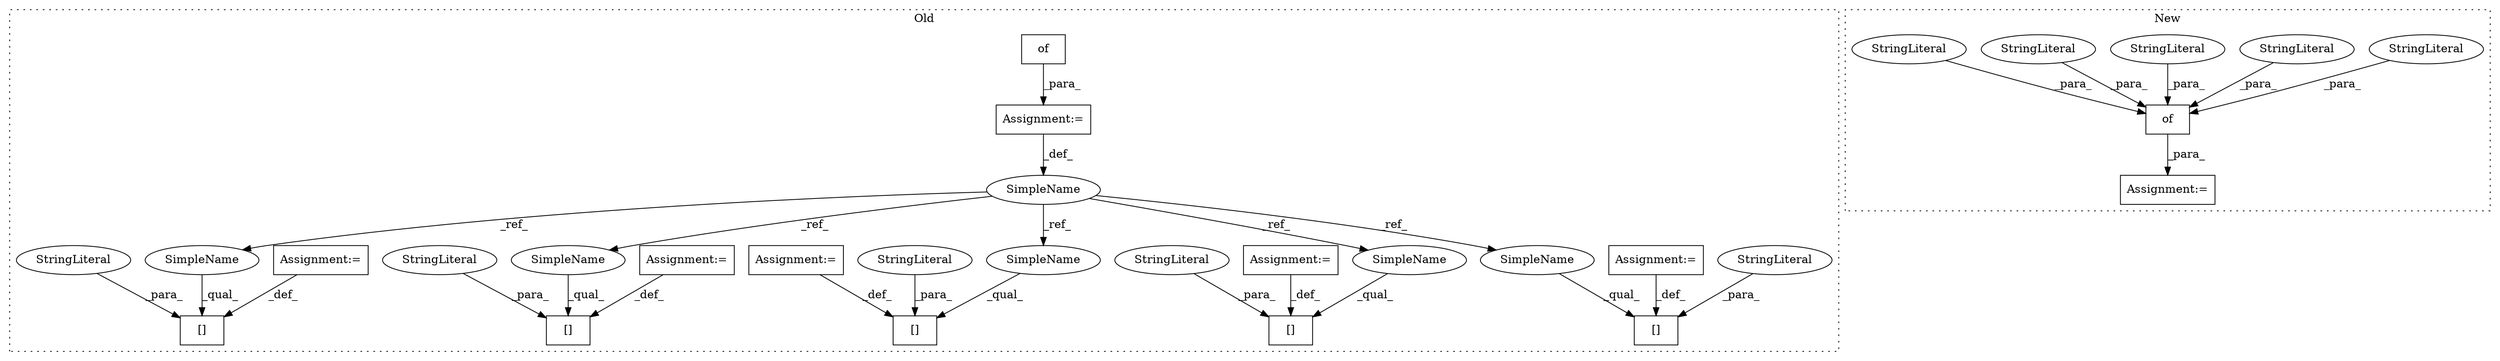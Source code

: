 digraph G {
subgraph cluster0 {
1 [label="[]" a="2" s="17631,17650" l="8,1" shape="box"];
3 [label="StringLiteral" a="45" s="17639" l="11" shape="ellipse"];
9 [label="Assignment:=" a="7" s="17651" l="1" shape="box"];
10 [label="of" a="32" s="17560" l="4" shape="box"];
11 [label="[]" a="2" s="17731,17751" l="8,1" shape="box"];
12 [label="SimpleName" a="42" s="17548" l="7" shape="ellipse"];
13 [label="[]" a="2" s="17662,17677" l="8,1" shape="box"];
14 [label="Assignment:=" a="7" s="17752" l="1" shape="box"];
15 [label="[]" a="2" s="17570,17591" l="8,1" shape="box"];
16 [label="StringLiteral" a="45" s="17578" l="13" shape="ellipse"];
17 [label="[]" a="2" s="17935,17955" l="8,1" shape="box"];
18 [label="StringLiteral" a="45" s="17739" l="12" shape="ellipse"];
19 [label="StringLiteral" a="45" s="17670" l="7" shape="ellipse"];
20 [label="StringLiteral" a="45" s="17943" l="12" shape="ellipse"];
21 [label="Assignment:=" a="7" s="17555" l="1" shape="box"];
23 [label="Assignment:=" a="7" s="17678" l="1" shape="box"];
24 [label="Assignment:=" a="7" s="17592" l="1" shape="box"];
25 [label="Assignment:=" a="7" s="17956" l="1" shape="box"];
26 [label="SimpleName" a="42" s="17731" l="7" shape="ellipse"];
27 [label="SimpleName" a="42" s="17662" l="7" shape="ellipse"];
28 [label="SimpleName" a="42" s="17935" l="7" shape="ellipse"];
29 [label="SimpleName" a="42" s="17570" l="7" shape="ellipse"];
30 [label="SimpleName" a="42" s="17631" l="7" shape="ellipse"];
label = "Old";
style="dotted";
}
subgraph cluster1 {
2 [label="of" a="32" s="15417,15593" l="3,1" shape="box"];
4 [label="StringLiteral" a="45" s="15420" l="13" shape="ellipse"];
5 [label="StringLiteral" a="45" s="15470" l="7" shape="ellipse"];
6 [label="StringLiteral" a="45" s="15484" l="12" shape="ellipse"];
7 [label="StringLiteral" a="45" s="15439" l="8" shape="ellipse"];
8 [label="StringLiteral" a="45" s="15453" l="11" shape="ellipse"];
22 [label="Assignment:=" a="7" s="15412" l="1" shape="box"];
label = "New";
style="dotted";
}
2 -> 22 [label="_para_"];
3 -> 1 [label="_para_"];
4 -> 2 [label="_para_"];
5 -> 2 [label="_para_"];
6 -> 2 [label="_para_"];
7 -> 2 [label="_para_"];
8 -> 2 [label="_para_"];
9 -> 1 [label="_def_"];
10 -> 21 [label="_para_"];
12 -> 28 [label="_ref_"];
12 -> 26 [label="_ref_"];
12 -> 27 [label="_ref_"];
12 -> 29 [label="_ref_"];
12 -> 30 [label="_ref_"];
14 -> 11 [label="_def_"];
16 -> 15 [label="_para_"];
18 -> 11 [label="_para_"];
19 -> 13 [label="_para_"];
20 -> 17 [label="_para_"];
21 -> 12 [label="_def_"];
23 -> 13 [label="_def_"];
24 -> 15 [label="_def_"];
25 -> 17 [label="_def_"];
26 -> 11 [label="_qual_"];
27 -> 13 [label="_qual_"];
28 -> 17 [label="_qual_"];
29 -> 15 [label="_qual_"];
30 -> 1 [label="_qual_"];
}